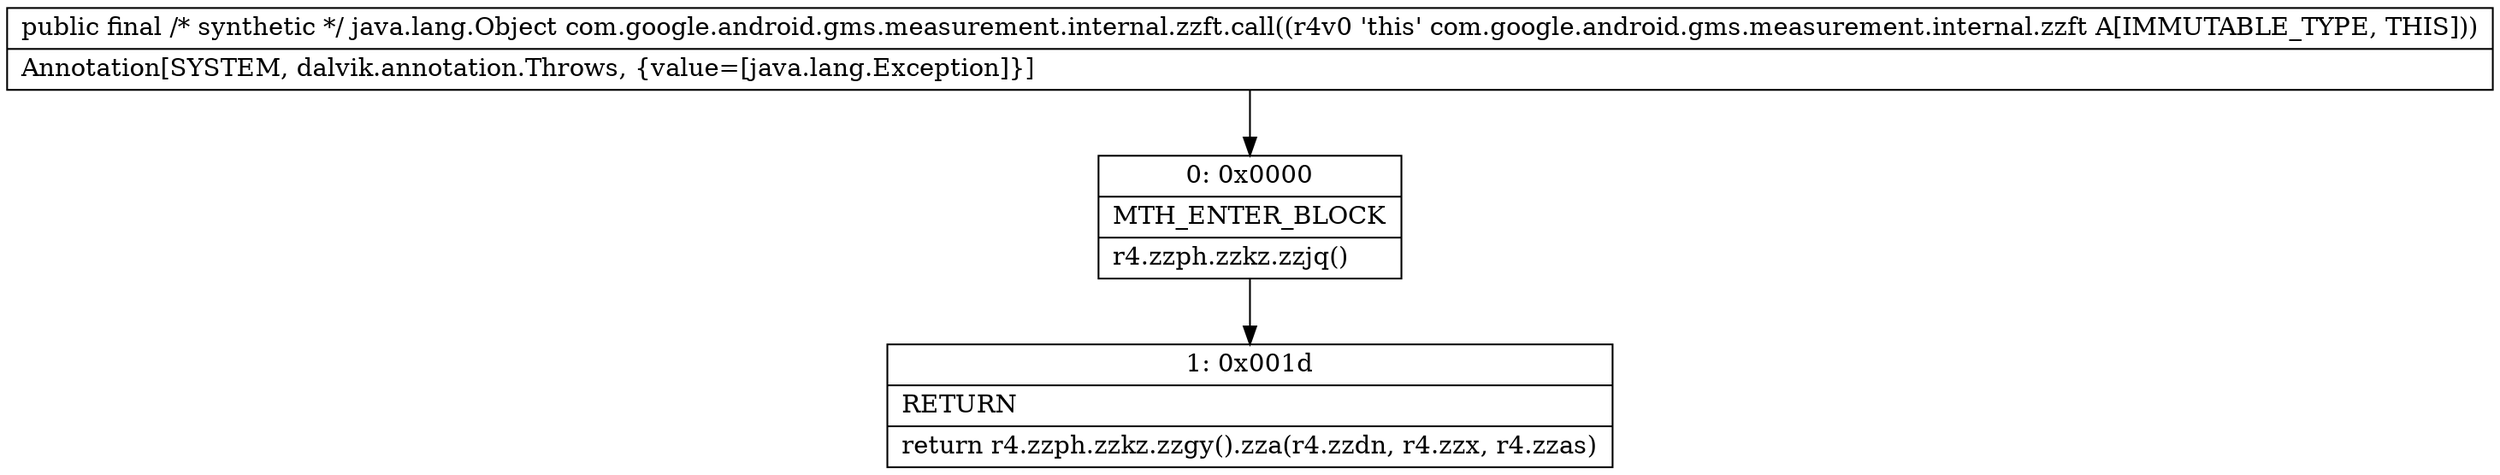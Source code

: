 digraph "CFG forcom.google.android.gms.measurement.internal.zzft.call()Ljava\/lang\/Object;" {
Node_0 [shape=record,label="{0\:\ 0x0000|MTH_ENTER_BLOCK\l|r4.zzph.zzkz.zzjq()\l}"];
Node_1 [shape=record,label="{1\:\ 0x001d|RETURN\l|return r4.zzph.zzkz.zzgy().zza(r4.zzdn, r4.zzx, r4.zzas)\l}"];
MethodNode[shape=record,label="{public final \/* synthetic *\/ java.lang.Object com.google.android.gms.measurement.internal.zzft.call((r4v0 'this' com.google.android.gms.measurement.internal.zzft A[IMMUTABLE_TYPE, THIS]))  | Annotation[SYSTEM, dalvik.annotation.Throws, \{value=[java.lang.Exception]\}]\l}"];
MethodNode -> Node_0;
Node_0 -> Node_1;
}

